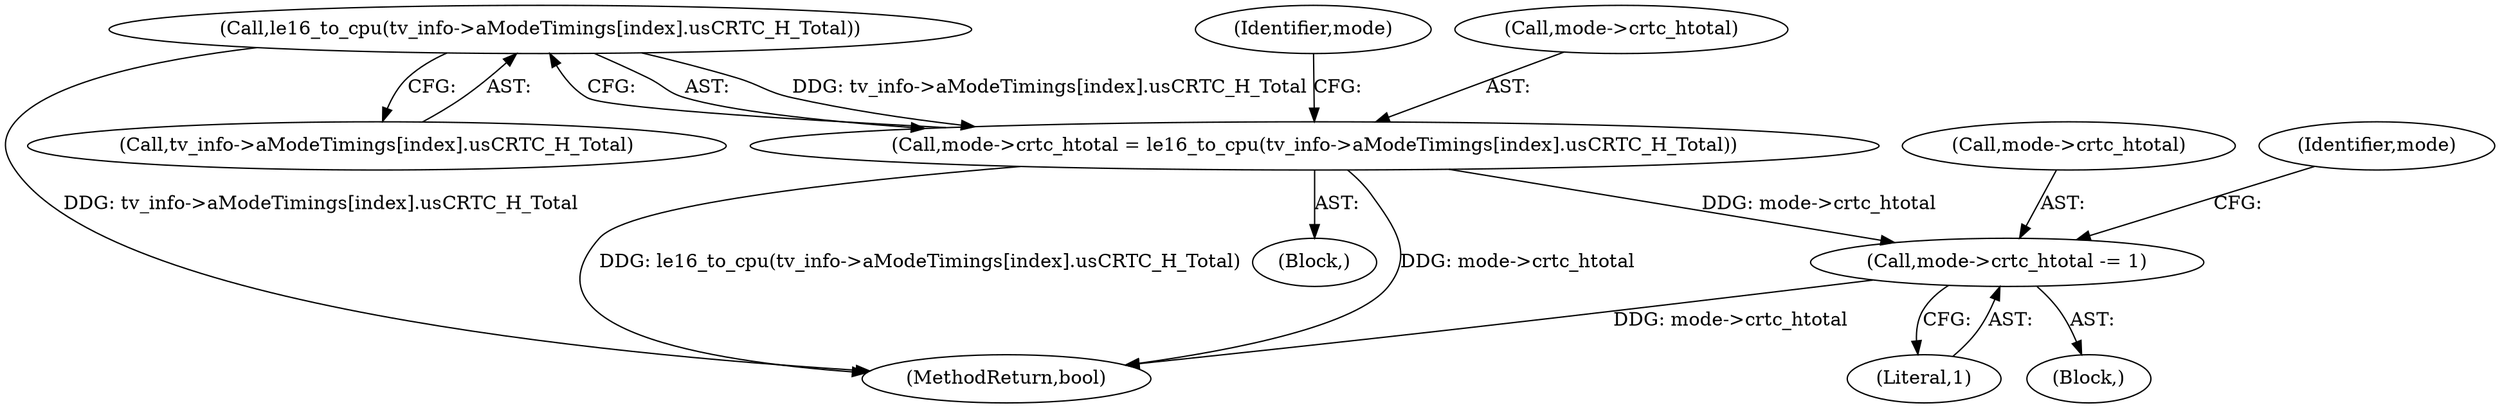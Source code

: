 digraph "0_linux_0031c41be5c529f8329e327b63cde92ba1284842@array" {
"1000167" [label="(Call,le16_to_cpu(tv_info->aModeTimings[index].usCRTC_H_Total))"];
"1000163" [label="(Call,mode->crtc_htotal = le16_to_cpu(tv_info->aModeTimings[index].usCRTC_H_Total))"];
"1000358" [label="(Call,mode->crtc_htotal -= 1)"];
"1000163" [label="(Call,mode->crtc_htotal = le16_to_cpu(tv_info->aModeTimings[index].usCRTC_H_Total))"];
"1000144" [label="(Block,)"];
"1000362" [label="(Literal,1)"];
"1000358" [label="(Call,mode->crtc_htotal -= 1)"];
"1000359" [label="(Call,mode->crtc_htotal)"];
"1000365" [label="(Identifier,mode)"];
"1000558" [label="(MethodReturn,bool)"];
"1000167" [label="(Call,le16_to_cpu(tv_info->aModeTimings[index].usCRTC_H_Total))"];
"1000177" [label="(Identifier,mode)"];
"1000357" [label="(Block,)"];
"1000164" [label="(Call,mode->crtc_htotal)"];
"1000168" [label="(Call,tv_info->aModeTimings[index].usCRTC_H_Total)"];
"1000167" -> "1000163"  [label="AST: "];
"1000167" -> "1000168"  [label="CFG: "];
"1000168" -> "1000167"  [label="AST: "];
"1000163" -> "1000167"  [label="CFG: "];
"1000167" -> "1000558"  [label="DDG: tv_info->aModeTimings[index].usCRTC_H_Total"];
"1000167" -> "1000163"  [label="DDG: tv_info->aModeTimings[index].usCRTC_H_Total"];
"1000163" -> "1000144"  [label="AST: "];
"1000164" -> "1000163"  [label="AST: "];
"1000177" -> "1000163"  [label="CFG: "];
"1000163" -> "1000558"  [label="DDG: mode->crtc_htotal"];
"1000163" -> "1000558"  [label="DDG: le16_to_cpu(tv_info->aModeTimings[index].usCRTC_H_Total)"];
"1000163" -> "1000358"  [label="DDG: mode->crtc_htotal"];
"1000358" -> "1000357"  [label="AST: "];
"1000358" -> "1000362"  [label="CFG: "];
"1000359" -> "1000358"  [label="AST: "];
"1000362" -> "1000358"  [label="AST: "];
"1000365" -> "1000358"  [label="CFG: "];
"1000358" -> "1000558"  [label="DDG: mode->crtc_htotal"];
}
